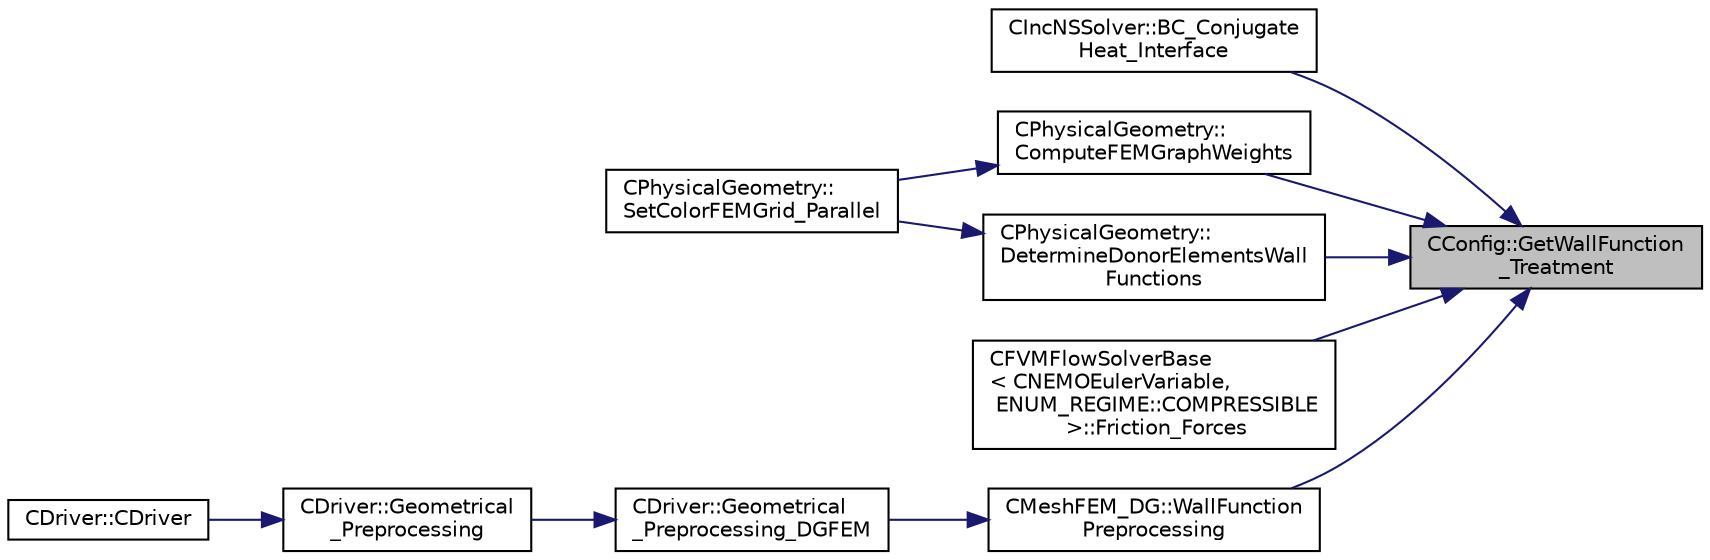 digraph "CConfig::GetWallFunction_Treatment"
{
 // LATEX_PDF_SIZE
  edge [fontname="Helvetica",fontsize="10",labelfontname="Helvetica",labelfontsize="10"];
  node [fontname="Helvetica",fontsize="10",shape=record];
  rankdir="RL";
  Node1 [label="CConfig::GetWallFunction\l_Treatment",height=0.2,width=0.4,color="black", fillcolor="grey75", style="filled", fontcolor="black",tooltip="Get the wall function treatment for the given boundary marker."];
  Node1 -> Node2 [dir="back",color="midnightblue",fontsize="10",style="solid",fontname="Helvetica"];
  Node2 [label="CIncNSSolver::BC_Conjugate\lHeat_Interface",height=0.2,width=0.4,color="black", fillcolor="white", style="filled",URL="$classCIncNSSolver.html#a20df3bf692b483420474f500c981584f",tooltip="Impose the (received) conjugate heat variables."];
  Node1 -> Node3 [dir="back",color="midnightblue",fontsize="10",style="solid",fontname="Helvetica"];
  Node3 [label="CPhysicalGeometry::\lComputeFEMGraphWeights",height=0.2,width=0.4,color="black", fillcolor="white", style="filled",URL="$classCPhysicalGeometry.html#ac8396196dddd6caec922418eaf7d7a2a",tooltip="Compute the weights of the FEM graph for ParMETIS."];
  Node3 -> Node4 [dir="back",color="midnightblue",fontsize="10",style="solid",fontname="Helvetica"];
  Node4 [label="CPhysicalGeometry::\lSetColorFEMGrid_Parallel",height=0.2,width=0.4,color="black", fillcolor="white", style="filled",URL="$classCPhysicalGeometry.html#a0a1295415b0ff3105673f5733682e151",tooltip="Set the domains for FEM grid partitioning using ParMETIS."];
  Node1 -> Node5 [dir="back",color="midnightblue",fontsize="10",style="solid",fontname="Helvetica"];
  Node5 [label="CPhysicalGeometry::\lDetermineDonorElementsWall\lFunctions",height=0.2,width=0.4,color="black", fillcolor="white", style="filled",URL="$classCPhysicalGeometry.html#acef4e18142b580bf09f21e5b71387d5f",tooltip="Determine the donor elements for the boundary elements on viscous wall boundaries when wall functions..."];
  Node5 -> Node4 [dir="back",color="midnightblue",fontsize="10",style="solid",fontname="Helvetica"];
  Node1 -> Node6 [dir="back",color="midnightblue",fontsize="10",style="solid",fontname="Helvetica"];
  Node6 [label="CFVMFlowSolverBase\l\< CNEMOEulerVariable,\l ENUM_REGIME::COMPRESSIBLE\l \>::Friction_Forces",height=0.2,width=0.4,color="black", fillcolor="white", style="filled",URL="$classCFVMFlowSolverBase.html#af46a894bd89c2367215f64fa7ea7d02d",tooltip="Compute the viscous forces and all the addimensional coefficients."];
  Node1 -> Node7 [dir="back",color="midnightblue",fontsize="10",style="solid",fontname="Helvetica"];
  Node7 [label="CMeshFEM_DG::WallFunction\lPreprocessing",height=0.2,width=0.4,color="black", fillcolor="white", style="filled",URL="$classCMeshFEM__DG.html#a098dcce939b1b802fc8946cbd4d9d0c6",tooltip="Function, which carries out the preprocessing tasks when wall functions are used."];
  Node7 -> Node8 [dir="back",color="midnightblue",fontsize="10",style="solid",fontname="Helvetica"];
  Node8 [label="CDriver::Geometrical\l_Preprocessing_DGFEM",height=0.2,width=0.4,color="black", fillcolor="white", style="filled",URL="$classCDriver.html#a2d9ea1c3d957f03fa5e22fa55e3369a6",tooltip="Do the geometrical preprocessing for the DG FEM solver."];
  Node8 -> Node9 [dir="back",color="midnightblue",fontsize="10",style="solid",fontname="Helvetica"];
  Node9 [label="CDriver::Geometrical\l_Preprocessing",height=0.2,width=0.4,color="black", fillcolor="white", style="filled",URL="$classCDriver.html#ad3d55fa299acdb779a7772bcee249004",tooltip="Construction of the edge-based data structure and the multigrid structure."];
  Node9 -> Node10 [dir="back",color="midnightblue",fontsize="10",style="solid",fontname="Helvetica"];
  Node10 [label="CDriver::CDriver",height=0.2,width=0.4,color="black", fillcolor="white", style="filled",URL="$classCDriver.html#a3fca4a013a6efa9bbb38fe78a86b5f3d",tooltip="Constructor of the class."];
}
